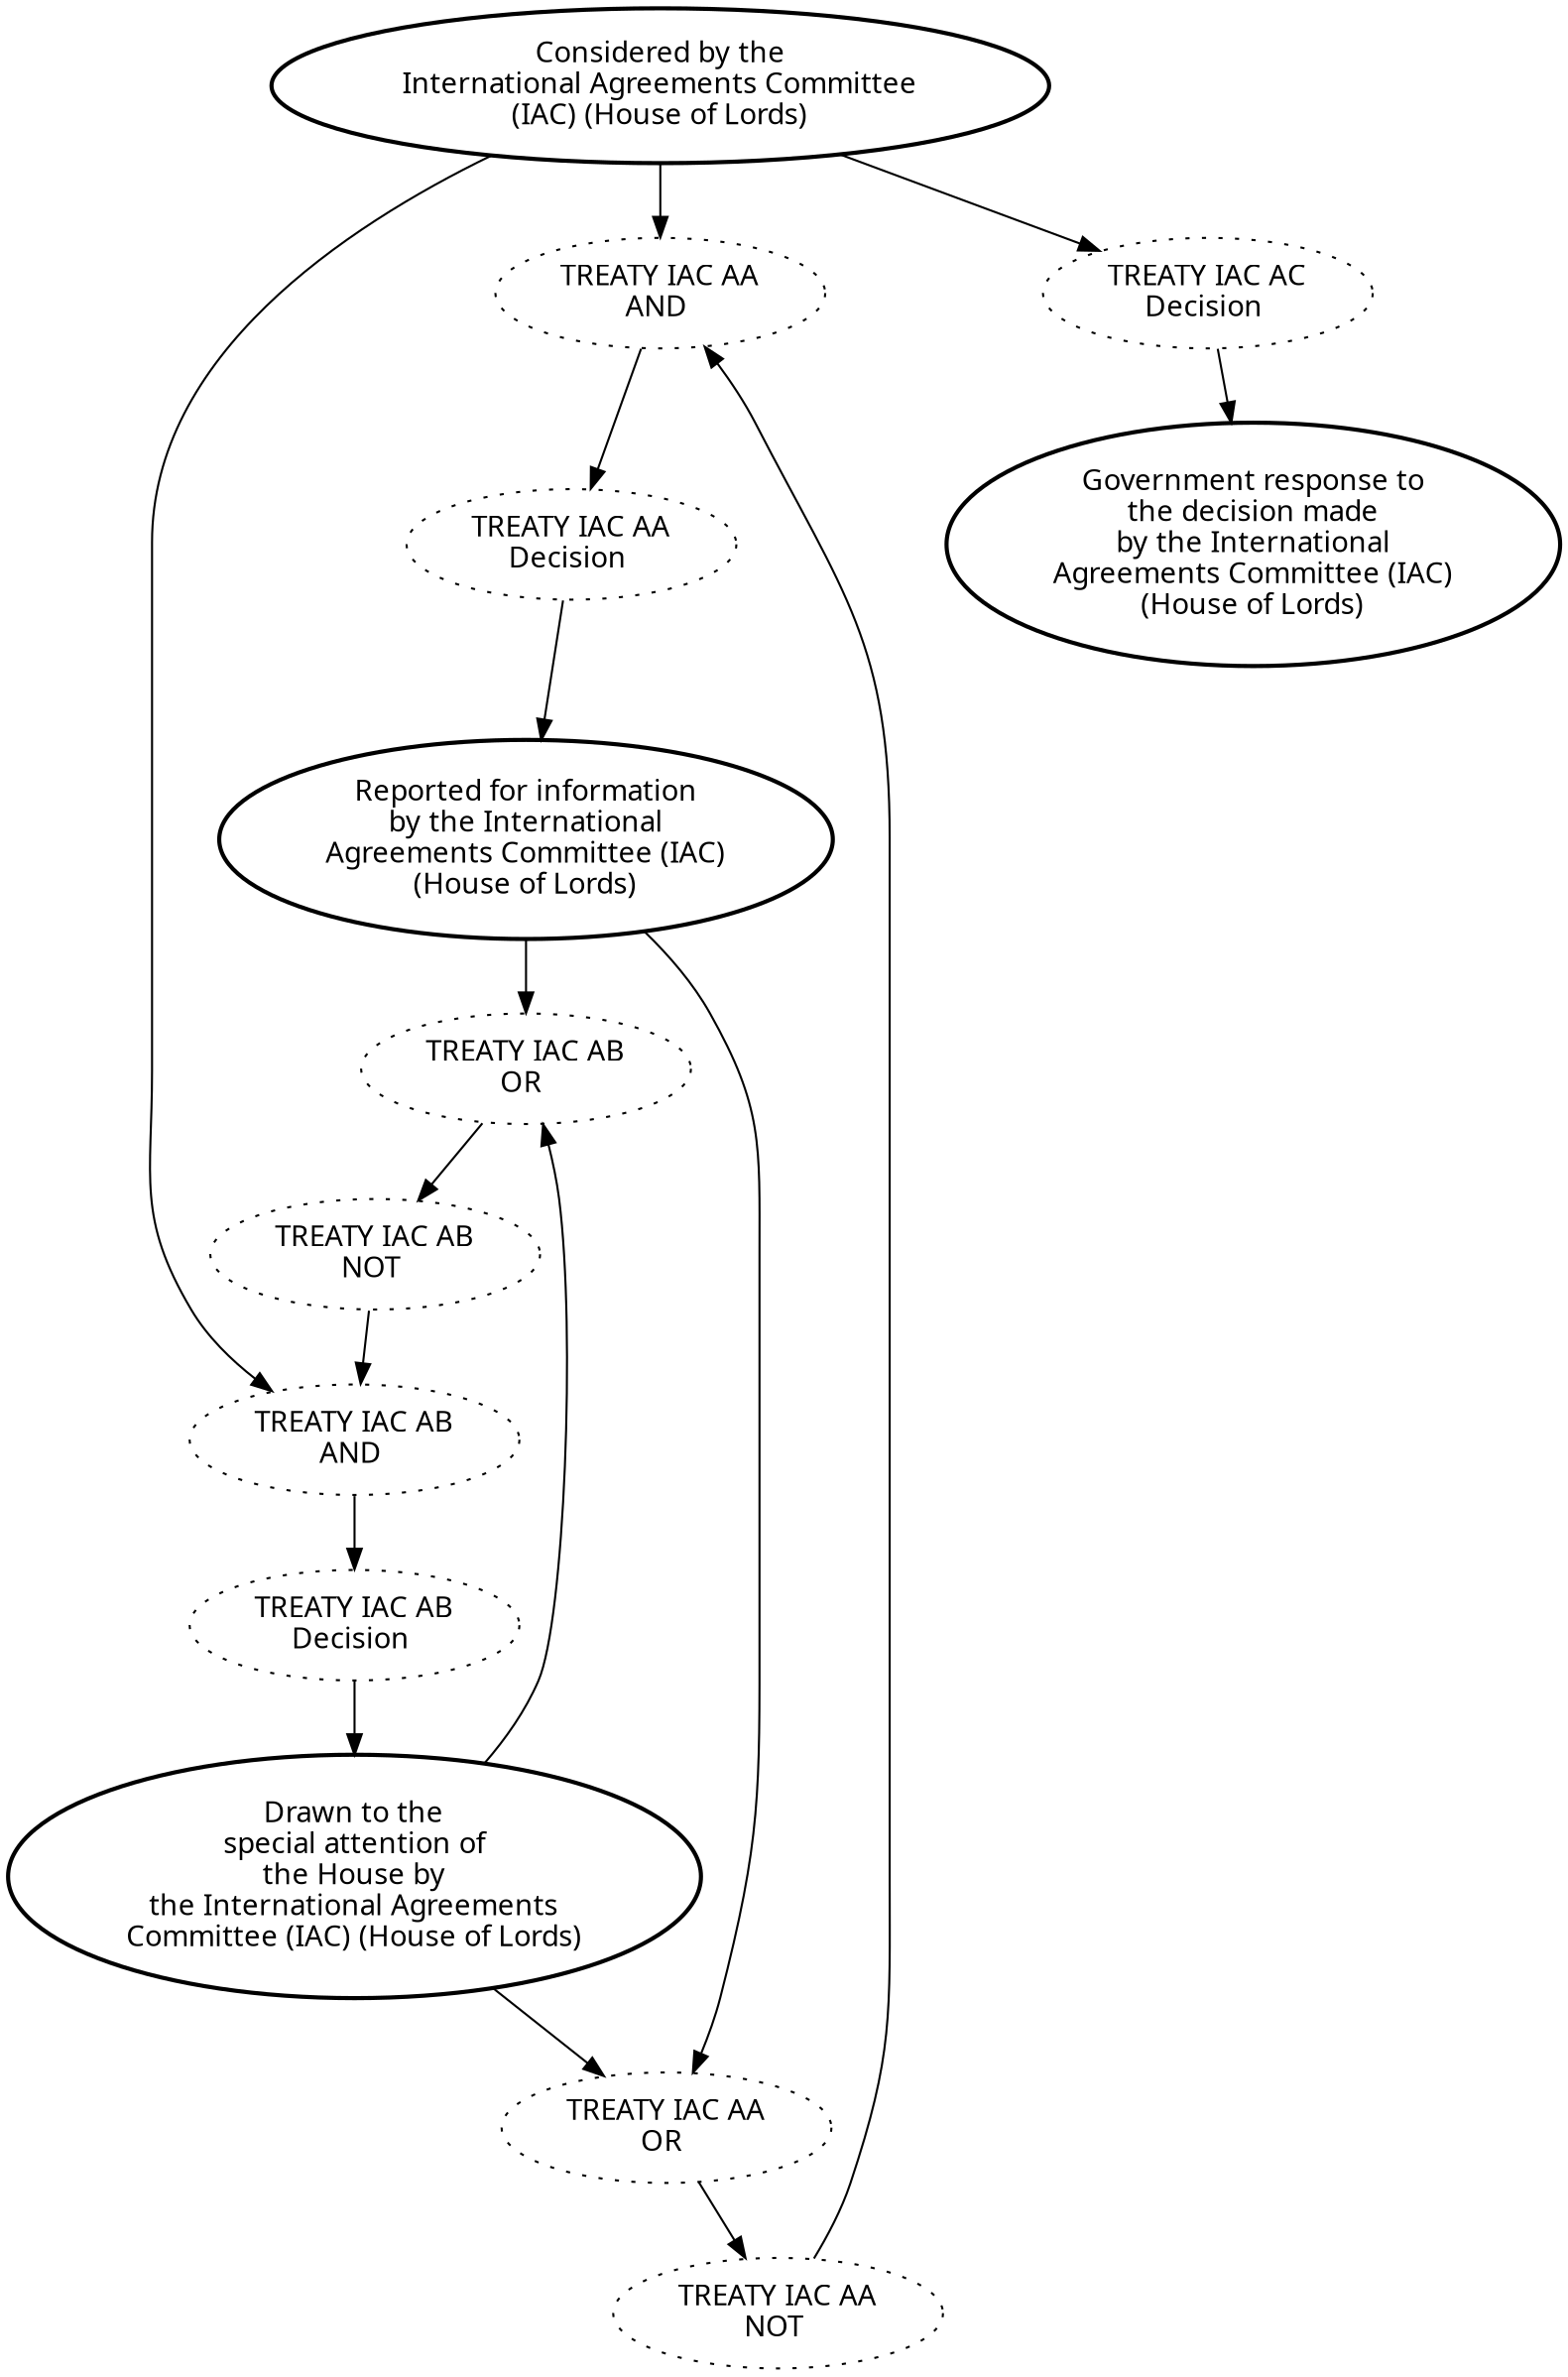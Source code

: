 digraph{graph[fontname="calibri"];node[fontname="calibri"];edge[fontname="calibri"];edge [style=solid, color=black];"545"->"814"[label=""];edge[style=solid, color=black];edge [style=solid, color=black];"545"->"815"[label=""];edge[style=solid, color=black];edge [style=solid, color=black];"545"->"811"[label=""];edge[style=solid, color=black];edge [style=solid, color=black];"548"->"816"[label=""];edge[style=solid, color=black];edge [style=solid, color=black];"548"->"817"[label=""];edge[style=solid, color=black];edge [style=solid, color=black];"549"->"816"[label=""];edge[style=solid, color=black];edge [style=solid, color=black];"549"->"817"[label=""];edge[style=solid, color=black];edge [style=solid, color=black];"809"->"548"[label=""];edge[style=solid, color=black];edge [style=solid, color=black];"810"->"549"[label=""];edge[style=solid, color=black];edge [style=solid, color=black];"811"->"550"[label=""];edge[style=solid, color=black];edge [style=solid, color=black];"812"->"814"[label=""];edge[style=solid, color=black];edge [style=solid, color=black];"813"->"815"[label=""];edge[style=solid, color=black];edge [style=solid, color=black];"814"->"809"[label=""];edge[style=solid, color=black];edge [style=solid, color=black];"815"->"810"[label=""];edge[style=solid, color=black];edge [style=solid, color=black];"816"->"812"[label=""];edge[style=solid, color=black];edge [style=solid, color=black];"817"->"813"[label=""];edge[style=solid, color=black];"545" [label="Considered by the\nInternational Agreements Committee\n(IAC) (House of Lords)", style=bold];"548" [label="Reported for information\nby the International\nAgreements Committee (IAC)\n(House of Lords)", style=bold];"549" [label="Drawn to the\nspecial attention of\nthe House by\nthe International Agreements\nCommittee (IAC) (House of Lords)", style=bold];"809" [label="TREATY IAC AA\nDecision ", style=dotted];"810" [label="TREATY IAC AB\nDecision ", style=dotted];"811" [label="TREATY IAC AC\nDecision ", style=dotted];"812" [label="TREATY IAC AA\nNOT ", style=dotted];"813" [label="TREATY IAC AB\nNOT ", style=dotted];"814" [label="TREATY IAC AA\nAND ", style=dotted];"815" [label="TREATY IAC AB\nAND ", style=dotted];"816" [label="TREATY IAC AA\nOR ", style=dotted];"817" [label="TREATY IAC AB\nOR ", style=dotted];"550" [label="Government response to\nthe decision made\nby the International\nAgreements Committee (IAC)\n(House of Lords)", style=bold];}